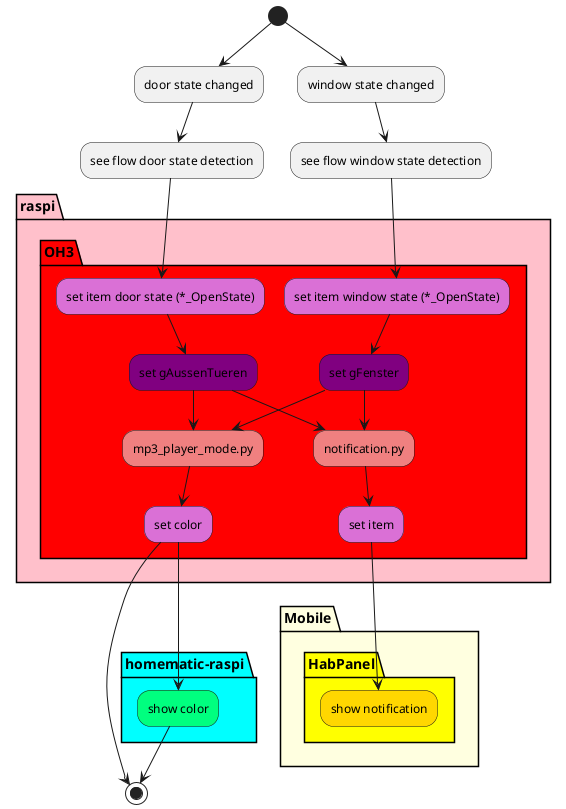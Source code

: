 @startuml doors_and_windows

(*) --> "door state changed"
"door state changed" --> "see flow door state detection"
(*) --> "window state changed"
"window state changed" --> "see flow window state detection"

partition raspi #pink {

  partition OH3 #red {
    "see flow door state detection" --> "set item door state (*_OpenState)" #orchid
    "see flow window state detection" --> "set item window state (*_OpenState)" #orchid
    "set item door state (*_OpenState)" --> "set gAussenTueren" #purple
    "set item window state (*_OpenState)" --> "set gFenster" #purple

    "set gAussenTueren" --> mp3_player_mode.py #lightcoral
    "set gFenster" --> mp3_player_mode.py #lightcoral
    "set gAussenTueren" --> notification.py #lightcoral
    "set gFenster" --> notification.py #lightcoral

    mp3_player_mode.py --> "set color" #orchid
    notification.py --> "set item" #orchid
  }
}

partition "Mobile" #lightyellow {
  partition HabPanel #yellow {
    "set item" --> "show notification" #gold
  }
}

partition homematic-raspi #aqua{
  "set color" --> "show color" #springgreen
}

"set color" --> (*)
"show color" --> (*)
@enduml
